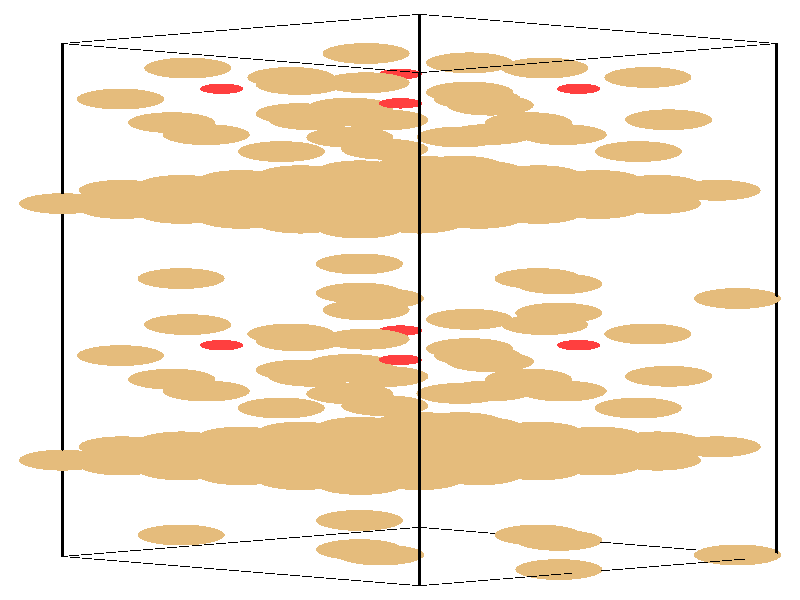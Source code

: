 #include "colors.inc"
#include "finish.inc"

global_settings {assumed_gamma 1 max_trace_level 6}
background {color White}
camera {orthographic
  right -24.27*x up 76.08*y
  direction 1.00*z
  location <0,0,50.00> look_at <0,0,0>}
light_source {<  2.00,   3.00,  40.00> color White
  area_light <0.70, 0, 0>, <0, 0.70, 0>, 3, 3
  adaptive 1 jitter}

#declare simple = finish {phong 0.7}
#declare pale = finish {ambient .5 diffuse .85 roughness .001 specular 0.200 }
#declare intermediate = finish {ambient 0.3 diffuse 0.6 specular 0.10 roughness 0.04 }
#declare vmd = finish {ambient .0 diffuse .65 phong 0.1 phong_size 40. specular 0.500 }
#declare jmol = finish {ambient .2 diffuse .6 specular 1 roughness .001 metallic}
#declare ase2 = finish {ambient 0.05 brilliance 3 diffuse 0.6 metallic specular 0.70 roughness 0.04 reflection 0.15}
#declare ase3 = finish {ambient .15 brilliance 2 diffuse .6 metallic specular 1. roughness .001 reflection .0}
#declare glass = finish {ambient .05 diffuse .3 specular 1. roughness .001}
#declare glass2 = finish {ambient .0 diffuse .3 specular 1. reflection .25 roughness .001}
#declare Rcell = 0.050;
#declare Rbond = 0.100;

#macro atom(LOC, R, COL, TRANS, FIN)
  sphere{LOC, R texture{pigment{color COL transmit TRANS} finish{FIN}}}
#end
#macro constrain(LOC, R, COL, TRANS FIN)
union{torus{R, Rcell rotate 45*z texture{pigment{color COL transmit TRANS} finish{FIN}}}
      torus{R, Rcell rotate -45*z texture{pigment{color COL transmit TRANS} finish{FIN}}}
      translate LOC}
#end

cylinder {<-10.24, -32.52, -33.83>, <  0.59, -36.23, -23.65>, Rcell pigment {Black}}
cylinder {<  0.59, -28.82, -44.00>, < 11.42, -32.52, -33.83>, Rcell pigment {Black}}
cylinder {<  0.59,  36.23, -20.33>, < 11.42,  32.52, -10.15>, Rcell pigment {Black}}
cylinder {<-10.24,  32.52, -10.15>, <  0.59,  28.82,   0.03>, Rcell pigment {Black}}
cylinder {<-10.24, -32.52, -33.83>, <  0.59, -28.82, -44.00>, Rcell pigment {Black}}
cylinder {<  0.59, -36.23, -23.65>, < 11.42, -32.52, -33.83>, Rcell pigment {Black}}
cylinder {<  0.59,  28.82,   0.03>, < 11.42,  32.52, -10.15>, Rcell pigment {Black}}
cylinder {<-10.24,  32.52, -10.15>, <  0.59,  36.23, -20.33>, Rcell pigment {Black}}
cylinder {<-10.24, -32.52, -33.83>, <-10.24,  32.52, -10.15>, Rcell pigment {Black}}
cylinder {<  0.59, -36.23, -23.65>, <  0.59,  28.82,   0.03>, Rcell pigment {Black}}
cylinder {< 11.42, -32.52, -33.83>, < 11.42,  32.52, -10.15>, Rcell pigment {Black}}
cylinder {<  0.59, -28.82, -44.00>, <  0.59,  36.23, -20.33>, Rcell pigment {Black}}
atom(<-10.24, -20.31, -29.38>, 1.32, rgb <0.78, 0.50, 0.20>, 0.0, ase3) // #0 
atom(< -8.43, -20.92, -27.68>, 1.32, rgb <0.78, 0.50, 0.20>, 0.0, ase3) // #1 
atom(< -6.63, -21.54, -25.99>, 1.32, rgb <0.78, 0.50, 0.20>, 0.0, ase3) // #2 
atom(< -8.43, -19.69, -31.08>, 1.32, rgb <0.78, 0.50, 0.20>, 0.0, ase3) // #3 
atom(< -6.63, -20.31, -29.38>, 1.32, rgb <0.78, 0.50, 0.20>, 0.0, ase3) // #4 
atom(< -4.82, -20.92, -27.68>, 1.32, rgb <0.78, 0.50, 0.20>, 0.0, ase3) // #5 
atom(< -6.63, -19.07, -32.77>, 1.32, rgb <0.78, 0.50, 0.20>, 0.0, ase3) // #6 
atom(< -4.82, -19.69, -31.08>, 1.32, rgb <0.78, 0.50, 0.20>, 0.0, ase3) // #7 
atom(< -3.02, -20.31, -29.38>, 1.32, rgb <0.78, 0.50, 0.20>, 0.0, ase3) // #8 
atom(< -8.43, -18.61, -28.76>, 1.32, rgb <0.78, 0.50, 0.20>, 0.0, ase3) // #9 
atom(< -6.63, -19.23, -27.07>, 1.32, rgb <0.78, 0.50, 0.20>, 0.0, ase3) // #10 
atom(< -4.82, -19.85, -25.37>, 1.32, rgb <0.78, 0.50, 0.20>, 0.0, ase3) // #11 
atom(< -6.63, -17.99, -30.46>, 1.32, rgb <0.78, 0.50, 0.20>, 0.0, ase3) // #12 
atom(< -4.82, -18.61, -28.76>, 1.32, rgb <0.78, 0.50, 0.20>, 0.0, ase3) // #13 
atom(< -3.02, -19.23, -27.07>, 1.32, rgb <0.78, 0.50, 0.20>, 0.0, ase3) // #14 
atom(< -4.82, -17.38, -32.15>, 1.32, rgb <0.78, 0.50, 0.20>, 0.0, ase3) // #15 
atom(< -3.02, -17.99, -30.46>, 1.32, rgb <0.78, 0.50, 0.20>, 0.0, ase3) // #16 
atom(< -1.21, -18.61, -28.76>, 1.32, rgb <0.78, 0.50, 0.20>, 0.0, ase3) // #17 
atom(<  4.82,  -1.66, -17.25>, 1.32, rgb <0.78, 0.50, 0.20>, 0.0, ase3) // #18 
atom(< -0.46,  -9.70, -33.68>, 1.32, rgb <0.78, 0.50, 0.20>, 0.0, ase3) // #19 
atom(<  1.82, -11.85, -31.16>, 1.32, rgb <0.78, 0.50, 0.20>, 0.0, ase3) // #20 
atom(<  7.52,  -4.31, -21.30>, 1.32, rgb <0.78, 0.50, 0.20>, 0.0, ase3) // #21 
atom(< -8.48,  -7.05, -26.21>, 1.32, rgb <0.78, 0.50, 0.20>, 0.0, ase3) // #22 
atom(< -6.93, -10.04, -22.50>, 1.32, rgb <0.78, 0.50, 0.20>, 0.0, ase3) // #23 
atom(< -1.23,   4.57, -23.98>, 1.32, rgb <0.78, 0.50, 0.20>, 0.0, ase3) // #24 
atom(< -2.68,  -9.67, -27.75>, 1.32, rgb <0.78, 0.50, 0.20>, 0.0, ase3) // #25 
atom(< -1.03,  -4.97, -16.65>, 1.32, rgb <0.78, 0.50, 0.20>, 0.0, ase3) // #26 
atom(< -5.41,  -5.73, -22.68>, 0.66, rgb <1.00, 0.05, 0.05>, 0.0, ase3) // #27 
atom(<  1.10, -20.56, -25.68>, 0.76, rgb <0.56, 0.56, 0.56>, 0.0, ase3) // #28 
atom(<-10.24,  12.22, -17.54>, 1.32, rgb <0.78, 0.50, 0.20>, 0.0, ase3) // #29 
atom(< -8.43,  11.60, -15.85>, 1.32, rgb <0.78, 0.50, 0.20>, 0.0, ase3) // #30 
atom(< -6.63,  10.98, -14.15>, 1.32, rgb <0.78, 0.50, 0.20>, 0.0, ase3) // #31 
atom(< -8.43,  12.83, -19.24>, 1.32, rgb <0.78, 0.50, 0.20>, 0.0, ase3) // #32 
atom(< -6.63,  12.22, -17.54>, 1.32, rgb <0.78, 0.50, 0.20>, 0.0, ase3) // #33 
atom(< -4.82,  11.60, -15.85>, 1.32, rgb <0.78, 0.50, 0.20>, 0.0, ase3) // #34 
atom(< -6.63,  13.45, -20.93>, 1.32, rgb <0.78, 0.50, 0.20>, 0.0, ase3) // #35 
atom(< -4.82,  12.83, -19.24>, 1.32, rgb <0.78, 0.50, 0.20>, 0.0, ase3) // #36 
atom(< -3.02,  12.22, -17.54>, 1.32, rgb <0.78, 0.50, 0.20>, 0.0, ase3) // #37 
atom(< -8.43,  13.91, -16.92>, 1.32, rgb <0.78, 0.50, 0.20>, 0.0, ase3) // #38 
atom(< -6.63,  13.29, -15.23>, 1.32, rgb <0.78, 0.50, 0.20>, 0.0, ase3) // #39 
atom(< -4.82,  12.68, -13.53>, 1.32, rgb <0.78, 0.50, 0.20>, 0.0, ase3) // #40 
atom(< -6.63,  14.53, -18.62>, 1.32, rgb <0.78, 0.50, 0.20>, 0.0, ase3) // #41 
atom(< -4.82,  13.91, -16.92>, 1.32, rgb <0.78, 0.50, 0.20>, 0.0, ase3) // #42 
atom(< -3.02,  13.29, -15.23>, 1.32, rgb <0.78, 0.50, 0.20>, 0.0, ase3) // #43 
atom(< -4.82,  15.15, -20.32>, 1.32, rgb <0.78, 0.50, 0.20>, 0.0, ase3) // #44 
atom(< -3.02,  14.53, -18.62>, 1.32, rgb <0.78, 0.50, 0.20>, 0.0, ase3) // #45 
atom(< -1.21,  13.91, -16.92>, 1.32, rgb <0.78, 0.50, 0.20>, 0.0, ase3) // #46 
atom(<  4.82, -34.18, -29.09>, 1.32, rgb <0.78, 0.50, 0.20>, 0.0, ase3) // #47 
atom(< -0.46,  22.83, -21.84>, 1.32, rgb <0.78, 0.50, 0.20>, 0.0, ase3) // #48 
atom(<  1.82,  20.67, -19.32>, 1.32, rgb <0.78, 0.50, 0.20>, 0.0, ase3) // #49 
atom(<  7.52,  28.22,  -9.47>, 1.32, rgb <0.78, 0.50, 0.20>, 0.0, ase3) // #50 
atom(< -8.48,  25.48, -14.38>, 1.32, rgb <0.78, 0.50, 0.20>, 0.0, ase3) // #51 
atom(< -6.93,  22.49, -10.66>, 1.32, rgb <0.78, 0.50, 0.20>, 0.0, ase3) // #52 
atom(< -1.23, -27.95, -35.82>, 1.32, rgb <0.78, 0.50, 0.20>, 0.0, ase3) // #53 
atom(< -2.68,  22.85, -15.91>, 1.32, rgb <0.78, 0.50, 0.20>, 0.0, ase3) // #54 
atom(< -1.03,  27.55,  -4.81>, 1.32, rgb <0.78, 0.50, 0.20>, 0.0, ase3) // #55 
atom(< -5.41,  26.79, -10.85>, 0.66, rgb <1.00, 0.05, 0.05>, 0.0, ase3) // #56 
atom(<  1.10,  11.96, -13.84>, 0.76, rgb <0.56, 0.56, 0.56>, 0.0, ase3) // #57 
atom(< -4.82, -18.45, -34.47>, 1.32, rgb <0.78, 0.50, 0.20>, 0.0, ase3) // #58 
atom(< -3.02, -19.07, -32.77>, 1.32, rgb <0.78, 0.50, 0.20>, 0.0, ase3) // #59 
atom(< -1.21, -19.69, -31.08>, 1.32, rgb <0.78, 0.50, 0.20>, 0.0, ase3) // #60 
atom(< -3.02, -17.84, -36.16>, 1.32, rgb <0.78, 0.50, 0.20>, 0.0, ase3) // #61 
atom(< -1.21, -18.45, -34.47>, 1.32, rgb <0.78, 0.50, 0.20>, 0.0, ase3) // #62 
atom(<  0.59, -19.07, -32.77>, 1.32, rgb <0.78, 0.50, 0.20>, 0.0, ase3) // #63 
atom(< -1.21, -17.22, -37.86>, 1.32, rgb <0.78, 0.50, 0.20>, 0.0, ase3) // #64 
atom(<  0.59, -17.84, -36.16>, 1.32, rgb <0.78, 0.50, 0.20>, 0.0, ase3) // #65 
atom(<  2.40, -18.45, -34.47>, 1.32, rgb <0.78, 0.50, 0.20>, 0.0, ase3) // #66 
atom(< -3.02, -16.76, -33.85>, 1.32, rgb <0.78, 0.50, 0.20>, 0.0, ase3) // #67 
atom(< -1.21, -17.38, -32.15>, 1.32, rgb <0.78, 0.50, 0.20>, 0.0, ase3) // #68 
atom(<  0.59, -17.99, -30.46>, 1.32, rgb <0.78, 0.50, 0.20>, 0.0, ase3) // #69 
atom(< -1.21, -16.14, -35.55>, 1.32, rgb <0.78, 0.50, 0.20>, 0.0, ase3) // #70 
atom(<  0.59, -16.76, -33.85>, 1.32, rgb <0.78, 0.50, 0.20>, 0.0, ase3) // #71 
atom(<  2.40, -17.38, -32.15>, 1.32, rgb <0.78, 0.50, 0.20>, 0.0, ase3) // #72 
atom(<  0.59, -15.52, -37.24>, 1.32, rgb <0.78, 0.50, 0.20>, 0.0, ase3) // #73 
atom(<  2.40, -16.14, -35.55>, 1.32, rgb <0.78, 0.50, 0.20>, 0.0, ase3) // #74 
atom(<  4.20, -16.76, -33.85>, 1.32, rgb <0.78, 0.50, 0.20>, 0.0, ase3) // #75 
atom(< 10.24,   0.19, -22.34>, 1.32, rgb <0.78, 0.50, 0.20>, 0.0, ase3) // #76 
atom(< -5.88, -11.55, -28.59>, 1.32, rgb <0.78, 0.50, 0.20>, 0.0, ase3) // #77 
atom(< -3.60, -13.70, -26.07>, 1.32, rgb <0.78, 0.50, 0.20>, 0.0, ase3) // #78 
atom(<  2.11,  -6.16, -16.22>, 1.32, rgb <0.78, 0.50, 0.20>, 0.0, ase3) // #79 
atom(< -3.06,  -5.19, -31.30>, 1.32, rgb <0.78, 0.50, 0.20>, 0.0, ase3) // #80 
atom(< -1.52,  -8.18, -27.58>, 1.32, rgb <0.78, 0.50, 0.20>, 0.0, ase3) // #81 
atom(< -6.64,   2.72, -18.89>, 1.32, rgb <0.78, 0.50, 0.20>, 0.0, ase3) // #82 
atom(<  2.74,  -7.82, -32.84>, 1.32, rgb <0.78, 0.50, 0.20>, 0.0, ase3) // #83 
atom(<  4.39,  -3.12, -21.74>, 1.32, rgb <0.78, 0.50, 0.20>, 0.0, ase3) // #84 
atom(<  0.01,  -3.88, -27.77>, 0.66, rgb <1.00, 0.05, 0.05>, 0.0, ase3) // #85 
atom(<  6.51, -18.71, -30.76>, 0.76, rgb <0.56, 0.56, 0.56>, 0.0, ase3) // #86 
atom(< -4.82,  14.07, -22.63>, 1.32, rgb <0.78, 0.50, 0.20>, 0.0, ase3) // #87 
atom(< -3.02,  13.45, -20.93>, 1.32, rgb <0.78, 0.50, 0.20>, 0.0, ase3) // #88 
atom(< -1.21,  12.83, -19.24>, 1.32, rgb <0.78, 0.50, 0.20>, 0.0, ase3) // #89 
atom(< -3.02,  14.69, -24.33>, 1.32, rgb <0.78, 0.50, 0.20>, 0.0, ase3) // #90 
atom(< -1.21,  14.07, -22.63>, 1.32, rgb <0.78, 0.50, 0.20>, 0.0, ase3) // #91 
atom(<  0.59,  13.45, -20.93>, 1.32, rgb <0.78, 0.50, 0.20>, 0.0, ase3) // #92 
atom(< -1.21,  15.30, -26.02>, 1.32, rgb <0.78, 0.50, 0.20>, 0.0, ase3) // #93 
atom(<  0.59,  14.69, -24.33>, 1.32, rgb <0.78, 0.50, 0.20>, 0.0, ase3) // #94 
atom(<  2.40,  14.07, -22.63>, 1.32, rgb <0.78, 0.50, 0.20>, 0.0, ase3) // #95 
atom(< -3.02,  15.76, -22.01>, 1.32, rgb <0.78, 0.50, 0.20>, 0.0, ase3) // #96 
atom(< -1.21,  15.15, -20.32>, 1.32, rgb <0.78, 0.50, 0.20>, 0.0, ase3) // #97 
atom(<  0.59,  14.53, -18.62>, 1.32, rgb <0.78, 0.50, 0.20>, 0.0, ase3) // #98 
atom(< -1.21,  16.38, -23.71>, 1.32, rgb <0.78, 0.50, 0.20>, 0.0, ase3) // #99 
atom(<  0.59,  15.76, -22.01>, 1.32, rgb <0.78, 0.50, 0.20>, 0.0, ase3) // #100 
atom(<  2.40,  15.15, -20.32>, 1.32, rgb <0.78, 0.50, 0.20>, 0.0, ase3) // #101 
atom(<  0.59,  17.00, -25.41>, 1.32, rgb <0.78, 0.50, 0.20>, 0.0, ase3) // #102 
atom(<  2.40,  16.38, -23.71>, 1.32, rgb <0.78, 0.50, 0.20>, 0.0, ase3) // #103 
atom(<  4.20,  15.76, -22.01>, 1.32, rgb <0.78, 0.50, 0.20>, 0.0, ase3) // #104 
atom(< 10.24, -32.33, -34.18>, 1.32, rgb <0.78, 0.50, 0.20>, 0.0, ase3) // #105 
atom(< -5.88,  20.97, -16.75>, 1.32, rgb <0.78, 0.50, 0.20>, 0.0, ase3) // #106 
atom(< -3.60,  18.82, -14.23>, 1.32, rgb <0.78, 0.50, 0.20>, 0.0, ase3) // #107 
atom(<  2.11,  26.36,  -4.38>, 1.32, rgb <0.78, 0.50, 0.20>, 0.0, ase3) // #108 
atom(< -3.06,  27.33, -19.47>, 1.32, rgb <0.78, 0.50, 0.20>, 0.0, ase3) // #109 
atom(< -1.52,  24.34, -15.75>, 1.32, rgb <0.78, 0.50, 0.20>, 0.0, ase3) // #110 
atom(< -6.64, -29.80, -30.73>, 1.32, rgb <0.78, 0.50, 0.20>, 0.0, ase3) // #111 
atom(<  2.74,  24.71, -21.00>, 1.32, rgb <0.78, 0.50, 0.20>, 0.0, ase3) // #112 
atom(<  4.39,  29.41,  -9.90>, 1.32, rgb <0.78, 0.50, 0.20>, 0.0, ase3) // #113 
atom(<  0.01,  28.65, -15.94>, 0.66, rgb <1.00, 0.05, 0.05>, 0.0, ase3) // #114 
atom(<  6.51,  13.82, -18.93>, 0.76, rgb <0.56, 0.56, 0.56>, 0.0, ase3) // #115 
atom(< -4.82, -22.16, -24.29>, 1.32, rgb <0.78, 0.50, 0.20>, 0.0, ase3) // #116 
atom(< -3.02, -22.78, -22.59>, 1.32, rgb <0.78, 0.50, 0.20>, 0.0, ase3) // #117 
atom(< -1.21, -23.39, -20.90>, 1.32, rgb <0.78, 0.50, 0.20>, 0.0, ase3) // #118 
atom(< -3.02, -21.54, -25.99>, 1.32, rgb <0.78, 0.50, 0.20>, 0.0, ase3) // #119 
atom(< -1.21, -22.16, -24.29>, 1.32, rgb <0.78, 0.50, 0.20>, 0.0, ase3) // #120 
atom(<  0.59, -22.78, -22.59>, 1.32, rgb <0.78, 0.50, 0.20>, 0.0, ase3) // #121 
atom(< -1.21, -20.92, -27.68>, 1.32, rgb <0.78, 0.50, 0.20>, 0.0, ase3) // #122 
atom(<  0.59, -21.54, -25.99>, 1.32, rgb <0.78, 0.50, 0.20>, 0.0, ase3) // #123 
atom(<  2.40, -22.16, -24.29>, 1.32, rgb <0.78, 0.50, 0.20>, 0.0, ase3) // #124 
atom(< -3.02, -20.46, -23.67>, 1.32, rgb <0.78, 0.50, 0.20>, 0.0, ase3) // #125 
atom(< -1.21, -21.08, -21.98>, 1.32, rgb <0.78, 0.50, 0.20>, 0.0, ase3) // #126 
atom(<  0.59, -21.70, -20.28>, 1.32, rgb <0.78, 0.50, 0.20>, 0.0, ase3) // #127 
atom(< -1.21, -19.85, -25.37>, 1.32, rgb <0.78, 0.50, 0.20>, 0.0, ase3) // #128 
atom(<  0.59, -20.46, -23.67>, 1.32, rgb <0.78, 0.50, 0.20>, 0.0, ase3) // #129 
atom(<  2.40, -21.08, -21.98>, 1.32, rgb <0.78, 0.50, 0.20>, 0.0, ase3) // #130 
atom(<  0.59, -19.23, -27.07>, 1.32, rgb <0.78, 0.50, 0.20>, 0.0, ase3) // #131 
atom(<  2.40, -19.85, -25.37>, 1.32, rgb <0.78, 0.50, 0.20>, 0.0, ase3) // #132 
atom(<  4.20, -20.46, -23.67>, 1.32, rgb <0.78, 0.50, 0.20>, 0.0, ase3) // #133 
atom(< -0.59,   0.19, -22.34>, 1.32, rgb <0.78, 0.50, 0.20>, 0.0, ase3) // #134 
atom(<  4.95, -11.55, -28.59>, 1.32, rgb <0.78, 0.50, 0.20>, 0.0, ase3) // #135 
atom(<  7.23, -13.70, -26.07>, 1.32, rgb <0.78, 0.50, 0.20>, 0.0, ase3) // #136 
atom(<  2.11,  -2.45, -26.39>, 1.32, rgb <0.78, 0.50, 0.20>, 0.0, ase3) // #137 
atom(< -3.06,  -8.90, -21.13>, 1.32, rgb <0.78, 0.50, 0.20>, 0.0, ase3) // #138 
atom(< -1.52, -11.89, -17.41>, 1.32, rgb <0.78, 0.50, 0.20>, 0.0, ase3) // #139 
atom(<  4.19,   2.72, -18.89>, 1.32, rgb <0.78, 0.50, 0.20>, 0.0, ase3) // #140 
atom(<  2.74, -11.52, -22.66>, 1.32, rgb <0.78, 0.50, 0.20>, 0.0, ase3) // #141 
atom(< -6.44,  -3.12, -21.74>, 1.32, rgb <0.78, 0.50, 0.20>, 0.0, ase3) // #142 
atom(<  0.01,  -7.58, -17.60>, 0.66, rgb <1.00, 0.05, 0.05>, 0.0, ase3) // #143 
atom(< -4.32, -18.71, -30.76>, 0.76, rgb <0.56, 0.56, 0.56>, 0.0, ase3) // #144 
atom(< -4.82,  10.36, -12.45>, 1.32, rgb <0.78, 0.50, 0.20>, 0.0, ase3) // #145 
atom(< -3.02,   9.75, -10.76>, 1.32, rgb <0.78, 0.50, 0.20>, 0.0, ase3) // #146 
atom(< -1.21,   9.13,  -9.06>, 1.32, rgb <0.78, 0.50, 0.20>, 0.0, ase3) // #147 
atom(< -3.02,  10.98, -14.15>, 1.32, rgb <0.78, 0.50, 0.20>, 0.0, ase3) // #148 
atom(< -1.21,  10.36, -12.45>, 1.32, rgb <0.78, 0.50, 0.20>, 0.0, ase3) // #149 
atom(<  0.59,   9.75, -10.76>, 1.32, rgb <0.78, 0.50, 0.20>, 0.0, ase3) // #150 
atom(< -1.21,  11.60, -15.85>, 1.32, rgb <0.78, 0.50, 0.20>, 0.0, ase3) // #151 
atom(<  0.59,  10.98, -14.15>, 1.32, rgb <0.78, 0.50, 0.20>, 0.0, ase3) // #152 
atom(<  2.40,  10.36, -12.45>, 1.32, rgb <0.78, 0.50, 0.20>, 0.0, ase3) // #153 
atom(< -3.02,  12.06, -11.84>, 1.32, rgb <0.78, 0.50, 0.20>, 0.0, ase3) // #154 
atom(< -1.21,  11.44, -10.14>, 1.32, rgb <0.78, 0.50, 0.20>, 0.0, ase3) // #155 
atom(<  0.59,  10.83,  -8.44>, 1.32, rgb <0.78, 0.50, 0.20>, 0.0, ase3) // #156 
atom(< -1.21,  12.68, -13.53>, 1.32, rgb <0.78, 0.50, 0.20>, 0.0, ase3) // #157 
atom(<  0.59,  12.06, -11.84>, 1.32, rgb <0.78, 0.50, 0.20>, 0.0, ase3) // #158 
atom(<  2.40,  11.44, -10.14>, 1.32, rgb <0.78, 0.50, 0.20>, 0.0, ase3) // #159 
atom(<  0.59,  13.29, -15.23>, 1.32, rgb <0.78, 0.50, 0.20>, 0.0, ase3) // #160 
atom(<  2.40,  12.68, -13.53>, 1.32, rgb <0.78, 0.50, 0.20>, 0.0, ase3) // #161 
atom(<  4.20,  12.06, -11.84>, 1.32, rgb <0.78, 0.50, 0.20>, 0.0, ase3) // #162 
atom(< -0.59, -32.33, -34.18>, 1.32, rgb <0.78, 0.50, 0.20>, 0.0, ase3) // #163 
atom(<  4.95,  20.97, -16.75>, 1.32, rgb <0.78, 0.50, 0.20>, 0.0, ase3) // #164 
atom(<  7.23,  18.82, -14.23>, 1.32, rgb <0.78, 0.50, 0.20>, 0.0, ase3) // #165 
atom(<  2.11,  30.07, -14.56>, 1.32, rgb <0.78, 0.50, 0.20>, 0.0, ase3) // #166 
atom(< -3.06,  23.63,  -9.29>, 1.32, rgb <0.78, 0.50, 0.20>, 0.0, ase3) // #167 
atom(< -1.52,  20.63,  -5.57>, 1.32, rgb <0.78, 0.50, 0.20>, 0.0, ase3) // #168 
atom(<  4.19, -29.80, -30.73>, 1.32, rgb <0.78, 0.50, 0.20>, 0.0, ase3) // #169 
atom(<  2.74,  21.00, -10.82>, 1.32, rgb <0.78, 0.50, 0.20>, 0.0, ase3) // #170 
atom(< -6.44,  29.41,  -9.90>, 1.32, rgb <0.78, 0.50, 0.20>, 0.0, ase3) // #171 
atom(<  0.01,  24.94,  -5.76>, 0.66, rgb <1.00, 0.05, 0.05>, 0.0, ase3) // #172 
atom(< -4.32,  13.82, -18.93>, 0.76, rgb <0.56, 0.56, 0.56>, 0.0, ase3) // #173 
atom(<  0.59, -20.31, -29.38>, 1.32, rgb <0.78, 0.50, 0.20>, 0.0, ase3) // #174 
atom(<  2.40, -20.92, -27.68>, 1.32, rgb <0.78, 0.50, 0.20>, 0.0, ase3) // #175 
atom(<  4.20, -21.54, -25.99>, 1.32, rgb <0.78, 0.50, 0.20>, 0.0, ase3) // #176 
atom(<  2.40, -19.69, -31.08>, 1.32, rgb <0.78, 0.50, 0.20>, 0.0, ase3) // #177 
atom(<  4.20, -20.31, -29.38>, 1.32, rgb <0.78, 0.50, 0.20>, 0.0, ase3) // #178 
atom(<  6.01, -20.92, -27.68>, 1.32, rgb <0.78, 0.50, 0.20>, 0.0, ase3) // #179 
atom(<  4.20, -19.07, -32.77>, 1.32, rgb <0.78, 0.50, 0.20>, 0.0, ase3) // #180 
atom(<  6.01, -19.69, -31.08>, 1.32, rgb <0.78, 0.50, 0.20>, 0.0, ase3) // #181 
atom(<  7.81, -20.31, -29.38>, 1.32, rgb <0.78, 0.50, 0.20>, 0.0, ase3) // #182 
atom(<  2.40, -18.61, -28.76>, 1.32, rgb <0.78, 0.50, 0.20>, 0.0, ase3) // #183 
atom(<  4.20, -19.23, -27.07>, 1.32, rgb <0.78, 0.50, 0.20>, 0.0, ase3) // #184 
atom(<  6.01, -19.85, -25.37>, 1.32, rgb <0.78, 0.50, 0.20>, 0.0, ase3) // #185 
atom(<  4.20, -17.99, -30.46>, 1.32, rgb <0.78, 0.50, 0.20>, 0.0, ase3) // #186 
atom(<  6.01, -18.61, -28.76>, 1.32, rgb <0.78, 0.50, 0.20>, 0.0, ase3) // #187 
atom(<  7.81, -19.23, -27.07>, 1.32, rgb <0.78, 0.50, 0.20>, 0.0, ase3) // #188 
atom(<  6.01, -17.38, -32.15>, 1.32, rgb <0.78, 0.50, 0.20>, 0.0, ase3) // #189 
atom(<  7.81, -17.99, -30.46>, 1.32, rgb <0.78, 0.50, 0.20>, 0.0, ase3) // #190 
atom(<  9.62, -18.61, -28.76>, 1.32, rgb <0.78, 0.50, 0.20>, 0.0, ase3) // #191 
atom(<  4.82,   2.05, -27.43>, 1.32, rgb <0.78, 0.50, 0.20>, 0.0, ase3) // #192 
atom(< -0.46, -13.40, -23.50>, 1.32, rgb <0.78, 0.50, 0.20>, 0.0, ase3) // #193 
atom(<  1.82, -15.55, -20.98>, 1.32, rgb <0.78, 0.50, 0.20>, 0.0, ase3) // #194 
atom(< -3.31,  -4.31, -21.30>, 1.32, rgb <0.78, 0.50, 0.20>, 0.0, ase3) // #195 
atom(<  2.35,  -7.05, -26.21>, 1.32, rgb <0.78, 0.50, 0.20>, 0.0, ase3) // #196 
atom(<  3.90, -10.04, -22.50>, 1.32, rgb <0.78, 0.50, 0.20>, 0.0, ase3) // #197 
atom(< -1.23,   0.87, -13.80>, 1.32, rgb <0.78, 0.50, 0.20>, 0.0, ase3) // #198 
atom(<  8.15,  -9.67, -27.75>, 1.32, rgb <0.78, 0.50, 0.20>, 0.0, ase3) // #199 
atom(< -1.03,  -1.26, -26.82>, 1.32, rgb <0.78, 0.50, 0.20>, 0.0, ase3) // #200 
atom(<  5.42,  -5.73, -22.68>, 0.66, rgb <1.00, 0.05, 0.05>, 0.0, ase3) // #201 
atom(<  1.10, -16.85, -35.85>, 0.76, rgb <0.56, 0.56, 0.56>, 0.0, ase3) // #202 
atom(<  0.59,  12.22, -17.54>, 1.32, rgb <0.78, 0.50, 0.20>, 0.0, ase3) // #203 
atom(<  2.40,  11.60, -15.85>, 1.32, rgb <0.78, 0.50, 0.20>, 0.0, ase3) // #204 
atom(<  4.20,  10.98, -14.15>, 1.32, rgb <0.78, 0.50, 0.20>, 0.0, ase3) // #205 
atom(<  2.40,  12.83, -19.24>, 1.32, rgb <0.78, 0.50, 0.20>, 0.0, ase3) // #206 
atom(<  4.20,  12.22, -17.54>, 1.32, rgb <0.78, 0.50, 0.20>, 0.0, ase3) // #207 
atom(<  6.01,  11.60, -15.85>, 1.32, rgb <0.78, 0.50, 0.20>, 0.0, ase3) // #208 
atom(<  4.20,  13.45, -20.93>, 1.32, rgb <0.78, 0.50, 0.20>, 0.0, ase3) // #209 
atom(<  6.01,  12.83, -19.24>, 1.32, rgb <0.78, 0.50, 0.20>, 0.0, ase3) // #210 
atom(<  7.81,  12.22, -17.54>, 1.32, rgb <0.78, 0.50, 0.20>, 0.0, ase3) // #211 
atom(<  2.40,  13.91, -16.92>, 1.32, rgb <0.78, 0.50, 0.20>, 0.0, ase3) // #212 
atom(<  4.20,  13.29, -15.23>, 1.32, rgb <0.78, 0.50, 0.20>, 0.0, ase3) // #213 
atom(<  6.01,  12.68, -13.53>, 1.32, rgb <0.78, 0.50, 0.20>, 0.0, ase3) // #214 
atom(<  4.20,  14.53, -18.62>, 1.32, rgb <0.78, 0.50, 0.20>, 0.0, ase3) // #215 
atom(<  6.01,  13.91, -16.92>, 1.32, rgb <0.78, 0.50, 0.20>, 0.0, ase3) // #216 
atom(<  7.81,  13.29, -15.23>, 1.32, rgb <0.78, 0.50, 0.20>, 0.0, ase3) // #217 
atom(<  6.01,  15.15, -20.32>, 1.32, rgb <0.78, 0.50, 0.20>, 0.0, ase3) // #218 
atom(<  7.81,  14.53, -18.62>, 1.32, rgb <0.78, 0.50, 0.20>, 0.0, ase3) // #219 
atom(<  9.62,  13.91, -16.92>, 1.32, rgb <0.78, 0.50, 0.20>, 0.0, ase3) // #220 
atom(<  4.82, -30.48, -39.27>, 1.32, rgb <0.78, 0.50, 0.20>, 0.0, ase3) // #221 
atom(< -0.46,  19.12, -11.67>, 1.32, rgb <0.78, 0.50, 0.20>, 0.0, ase3) // #222 
atom(<  1.82,  16.97,  -9.14>, 1.32, rgb <0.78, 0.50, 0.20>, 0.0, ase3) // #223 
atom(< -3.31,  28.22,  -9.47>, 1.32, rgb <0.78, 0.50, 0.20>, 0.0, ase3) // #224 
atom(<  2.35,  25.48, -14.38>, 1.32, rgb <0.78, 0.50, 0.20>, 0.0, ase3) // #225 
atom(<  3.90,  22.49, -10.66>, 1.32, rgb <0.78, 0.50, 0.20>, 0.0, ase3) // #226 
atom(< -1.23, -31.65, -25.64>, 1.32, rgb <0.78, 0.50, 0.20>, 0.0, ase3) // #227 
atom(<  8.15,  22.85, -15.91>, 1.32, rgb <0.78, 0.50, 0.20>, 0.0, ase3) // #228 
atom(< -1.03,  31.26, -14.99>, 1.32, rgb <0.78, 0.50, 0.20>, 0.0, ase3) // #229 
atom(<  5.42,  26.79, -10.85>, 0.66, rgb <1.00, 0.05, 0.05>, 0.0, ase3) // #230 
atom(<  1.10,  15.67, -24.02>, 0.76, rgb <0.56, 0.56, 0.56>, 0.0, ase3) // #231 
